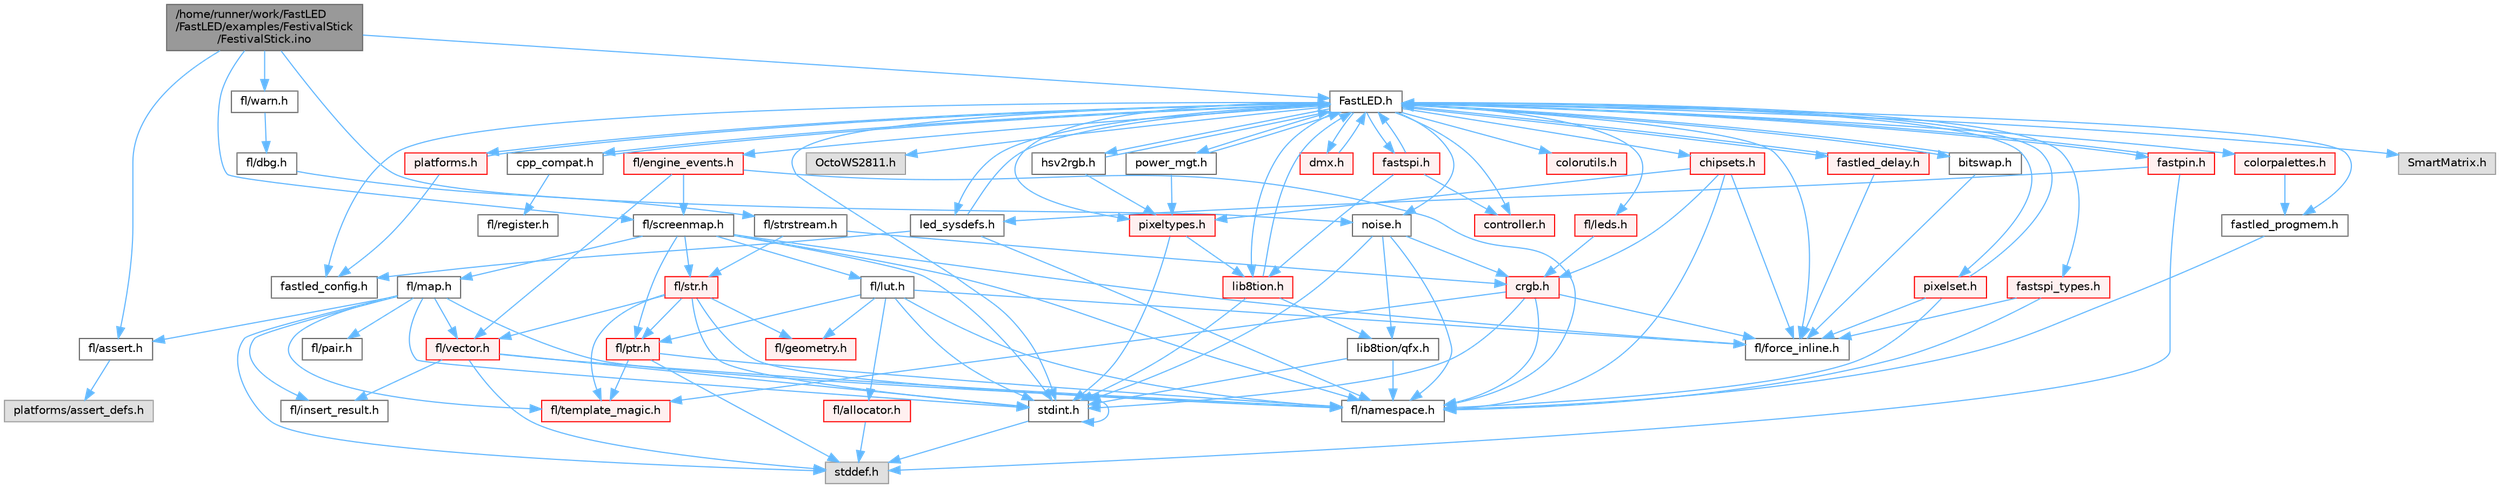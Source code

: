 digraph "/home/runner/work/FastLED/FastLED/examples/FestivalStick/FestivalStick.ino"
{
 // INTERACTIVE_SVG=YES
 // LATEX_PDF_SIZE
  bgcolor="transparent";
  edge [fontname=Helvetica,fontsize=10,labelfontname=Helvetica,labelfontsize=10];
  node [fontname=Helvetica,fontsize=10,shape=box,height=0.2,width=0.4];
  Node1 [id="Node000001",label="/home/runner/work/FastLED\l/FastLED/examples/FestivalStick\l/FestivalStick.ino",height=0.2,width=0.4,color="gray40", fillcolor="grey60", style="filled", fontcolor="black",tooltip=" "];
  Node1 -> Node2 [id="edge1_Node000001_Node000002",color="steelblue1",style="solid",tooltip=" "];
  Node2 [id="Node000002",label="fl/assert.h",height=0.2,width=0.4,color="grey40", fillcolor="white", style="filled",URL="$dc/da7/assert_8h.html",tooltip=" "];
  Node2 -> Node3 [id="edge2_Node000002_Node000003",color="steelblue1",style="solid",tooltip=" "];
  Node3 [id="Node000003",label="platforms/assert_defs.h",height=0.2,width=0.4,color="grey60", fillcolor="#E0E0E0", style="filled",tooltip=" "];
  Node1 -> Node4 [id="edge3_Node000001_Node000004",color="steelblue1",style="solid",tooltip=" "];
  Node4 [id="Node000004",label="fl/screenmap.h",height=0.2,width=0.4,color="grey40", fillcolor="white", style="filled",URL="$d7/d97/screenmap_8h.html",tooltip=" "];
  Node4 -> Node5 [id="edge4_Node000004_Node000005",color="steelblue1",style="solid",tooltip=" "];
  Node5 [id="Node000005",label="stdint.h",height=0.2,width=0.4,color="grey40", fillcolor="white", style="filled",URL="$df/dd8/stdint_8h.html",tooltip=" "];
  Node5 -> Node6 [id="edge5_Node000005_Node000006",color="steelblue1",style="solid",tooltip=" "];
  Node6 [id="Node000006",label="stddef.h",height=0.2,width=0.4,color="grey60", fillcolor="#E0E0E0", style="filled",tooltip=" "];
  Node5 -> Node5 [id="edge6_Node000005_Node000005",color="steelblue1",style="solid",tooltip=" "];
  Node4 -> Node7 [id="edge7_Node000004_Node000007",color="steelblue1",style="solid",tooltip=" "];
  Node7 [id="Node000007",label="fl/force_inline.h",height=0.2,width=0.4,color="grey40", fillcolor="white", style="filled",URL="$d4/d64/force__inline_8h.html",tooltip=" "];
  Node4 -> Node8 [id="edge8_Node000004_Node000008",color="steelblue1",style="solid",tooltip=" "];
  Node8 [id="Node000008",label="fl/lut.h",height=0.2,width=0.4,color="grey40", fillcolor="white", style="filled",URL="$db/d54/lut_8h.html",tooltip=" "];
  Node8 -> Node9 [id="edge9_Node000008_Node000009",color="steelblue1",style="solid",tooltip=" "];
  Node9 [id="Node000009",label="fl/allocator.h",height=0.2,width=0.4,color="red", fillcolor="#FFF0F0", style="filled",URL="$da/da9/allocator_8h.html",tooltip=" "];
  Node9 -> Node6 [id="edge10_Node000009_Node000006",color="steelblue1",style="solid",tooltip=" "];
  Node8 -> Node7 [id="edge11_Node000008_Node000007",color="steelblue1",style="solid",tooltip=" "];
  Node8 -> Node18 [id="edge12_Node000008_Node000018",color="steelblue1",style="solid",tooltip=" "];
  Node18 [id="Node000018",label="fl/ptr.h",height=0.2,width=0.4,color="red", fillcolor="#FFF0F0", style="filled",URL="$dd/d98/ptr_8h.html",tooltip=" "];
  Node18 -> Node6 [id="edge13_Node000018_Node000006",color="steelblue1",style="solid",tooltip=" "];
  Node18 -> Node17 [id="edge14_Node000018_Node000017",color="steelblue1",style="solid",tooltip=" "];
  Node17 [id="Node000017",label="fl/namespace.h",height=0.2,width=0.4,color="grey40", fillcolor="white", style="filled",URL="$df/d2a/namespace_8h.html",tooltip="Implements the FastLED namespace macros."];
  Node18 -> Node20 [id="edge15_Node000018_Node000020",color="steelblue1",style="solid",tooltip=" "];
  Node20 [id="Node000020",label="fl/template_magic.h",height=0.2,width=0.4,color="red", fillcolor="#FFF0F0", style="filled",URL="$d8/d0c/template__magic_8h.html",tooltip=" "];
  Node8 -> Node5 [id="edge16_Node000008_Node000005",color="steelblue1",style="solid",tooltip=" "];
  Node8 -> Node12 [id="edge17_Node000008_Node000012",color="steelblue1",style="solid",tooltip=" "];
  Node12 [id="Node000012",label="fl/geometry.h",height=0.2,width=0.4,color="red", fillcolor="#FFF0F0", style="filled",URL="$d4/d67/geometry_8h.html",tooltip=" "];
  Node8 -> Node17 [id="edge18_Node000008_Node000017",color="steelblue1",style="solid",tooltip=" "];
  Node4 -> Node18 [id="edge19_Node000004_Node000018",color="steelblue1",style="solid",tooltip=" "];
  Node4 -> Node26 [id="edge20_Node000004_Node000026",color="steelblue1",style="solid",tooltip=" "];
  Node26 [id="Node000026",label="fl/map.h",height=0.2,width=0.4,color="grey40", fillcolor="white", style="filled",URL="$dc/db7/map_8h.html",tooltip=" "];
  Node26 -> Node6 [id="edge21_Node000026_Node000006",color="steelblue1",style="solid",tooltip=" "];
  Node26 -> Node5 [id="edge22_Node000026_Node000005",color="steelblue1",style="solid",tooltip=" "];
  Node26 -> Node2 [id="edge23_Node000026_Node000002",color="steelblue1",style="solid",tooltip=" "];
  Node26 -> Node24 [id="edge24_Node000026_Node000024",color="steelblue1",style="solid",tooltip=" "];
  Node24 [id="Node000024",label="fl/insert_result.h",height=0.2,width=0.4,color="grey40", fillcolor="white", style="filled",URL="$d1/d22/insert__result_8h.html",tooltip=" "];
  Node26 -> Node17 [id="edge25_Node000026_Node000017",color="steelblue1",style="solid",tooltip=" "];
  Node26 -> Node27 [id="edge26_Node000026_Node000027",color="steelblue1",style="solid",tooltip=" "];
  Node27 [id="Node000027",label="fl/pair.h",height=0.2,width=0.4,color="grey40", fillcolor="white", style="filled",URL="$d3/d41/pair_8h.html",tooltip=" "];
  Node26 -> Node20 [id="edge27_Node000026_Node000020",color="steelblue1",style="solid",tooltip=" "];
  Node26 -> Node22 [id="edge28_Node000026_Node000022",color="steelblue1",style="solid",tooltip=" "];
  Node22 [id="Node000022",label="fl/vector.h",height=0.2,width=0.4,color="red", fillcolor="#FFF0F0", style="filled",URL="$d6/d68/vector_8h.html",tooltip=" "];
  Node22 -> Node6 [id="edge29_Node000022_Node000006",color="steelblue1",style="solid",tooltip=" "];
  Node22 -> Node5 [id="edge30_Node000022_Node000005",color="steelblue1",style="solid",tooltip=" "];
  Node22 -> Node24 [id="edge31_Node000022_Node000024",color="steelblue1",style="solid",tooltip=" "];
  Node22 -> Node17 [id="edge32_Node000022_Node000017",color="steelblue1",style="solid",tooltip=" "];
  Node4 -> Node17 [id="edge33_Node000004_Node000017",color="steelblue1",style="solid",tooltip=" "];
  Node4 -> Node11 [id="edge34_Node000004_Node000011",color="steelblue1",style="solid",tooltip=" "];
  Node11 [id="Node000011",label="fl/str.h",height=0.2,width=0.4,color="red", fillcolor="#FFF0F0", style="filled",URL="$d1/d93/str_8h.html",tooltip=" "];
  Node11 -> Node5 [id="edge35_Node000011_Node000005",color="steelblue1",style="solid",tooltip=" "];
  Node11 -> Node12 [id="edge36_Node000011_Node000012",color="steelblue1",style="solid",tooltip=" "];
  Node11 -> Node17 [id="edge37_Node000011_Node000017",color="steelblue1",style="solid",tooltip=" "];
  Node11 -> Node18 [id="edge38_Node000011_Node000018",color="steelblue1",style="solid",tooltip=" "];
  Node11 -> Node20 [id="edge39_Node000011_Node000020",color="steelblue1",style="solid",tooltip=" "];
  Node11 -> Node22 [id="edge40_Node000011_Node000022",color="steelblue1",style="solid",tooltip=" "];
  Node1 -> Node28 [id="edge41_Node000001_Node000028",color="steelblue1",style="solid",tooltip=" "];
  Node28 [id="Node000028",label="fl/warn.h",height=0.2,width=0.4,color="grey40", fillcolor="white", style="filled",URL="$de/d77/warn_8h.html",tooltip=" "];
  Node28 -> Node29 [id="edge42_Node000028_Node000029",color="steelblue1",style="solid",tooltip=" "];
  Node29 [id="Node000029",label="fl/dbg.h",height=0.2,width=0.4,color="grey40", fillcolor="white", style="filled",URL="$d6/d01/dbg_8h.html",tooltip=" "];
  Node29 -> Node30 [id="edge43_Node000029_Node000030",color="steelblue1",style="solid",tooltip=" "];
  Node30 [id="Node000030",label="fl/strstream.h",height=0.2,width=0.4,color="grey40", fillcolor="white", style="filled",URL="$d8/d00/strstream_8h.html",tooltip=" "];
  Node30 -> Node31 [id="edge44_Node000030_Node000031",color="steelblue1",style="solid",tooltip=" "];
  Node31 [id="Node000031",label="crgb.h",height=0.2,width=0.4,color="red", fillcolor="#FFF0F0", style="filled",URL="$db/dd1/crgb_8h.html",tooltip="Defines the red, green, and blue (RGB) pixel struct."];
  Node31 -> Node5 [id="edge45_Node000031_Node000005",color="steelblue1",style="solid",tooltip=" "];
  Node31 -> Node17 [id="edge46_Node000031_Node000017",color="steelblue1",style="solid",tooltip=" "];
  Node31 -> Node7 [id="edge47_Node000031_Node000007",color="steelblue1",style="solid",tooltip=" "];
  Node31 -> Node20 [id="edge48_Node000031_Node000020",color="steelblue1",style="solid",tooltip=" "];
  Node30 -> Node11 [id="edge49_Node000030_Node000011",color="steelblue1",style="solid",tooltip=" "];
  Node1 -> Node35 [id="edge50_Node000001_Node000035",color="steelblue1",style="solid",tooltip=" "];
  Node35 [id="Node000035",label="noise.h",height=0.2,width=0.4,color="grey40", fillcolor="white", style="filled",URL="$d1/d31/noise_8h.html",tooltip="Functions to generate and fill arrays with noise."];
  Node35 -> Node5 [id="edge51_Node000035_Node000005",color="steelblue1",style="solid",tooltip=" "];
  Node35 -> Node31 [id="edge52_Node000035_Node000031",color="steelblue1",style="solid",tooltip=" "];
  Node35 -> Node17 [id="edge53_Node000035_Node000017",color="steelblue1",style="solid",tooltip=" "];
  Node35 -> Node36 [id="edge54_Node000035_Node000036",color="steelblue1",style="solid",tooltip=" "];
  Node36 [id="Node000036",label="lib8tion/qfx.h",height=0.2,width=0.4,color="grey40", fillcolor="white", style="filled",URL="$d2/d19/qfx_8h.html",tooltip=" "];
  Node36 -> Node5 [id="edge55_Node000036_Node000005",color="steelblue1",style="solid",tooltip=" "];
  Node36 -> Node17 [id="edge56_Node000036_Node000017",color="steelblue1",style="solid",tooltip=" "];
  Node1 -> Node37 [id="edge57_Node000001_Node000037",color="steelblue1",style="solid",tooltip=" "];
  Node37 [id="Node000037",label="FastLED.h",height=0.2,width=0.4,color="grey40", fillcolor="white", style="filled",URL="$db/d97/_fast_l_e_d_8h.html",tooltip="central include file for FastLED, defines the CFastLED class/object"];
  Node37 -> Node5 [id="edge58_Node000037_Node000005",color="steelblue1",style="solid",tooltip=" "];
  Node37 -> Node38 [id="edge59_Node000037_Node000038",color="steelblue1",style="solid",tooltip=" "];
  Node38 [id="Node000038",label="SmartMatrix.h",height=0.2,width=0.4,color="grey60", fillcolor="#E0E0E0", style="filled",tooltip=" "];
  Node37 -> Node39 [id="edge60_Node000037_Node000039",color="steelblue1",style="solid",tooltip=" "];
  Node39 [id="Node000039",label="OctoWS2811.h",height=0.2,width=0.4,color="grey60", fillcolor="#E0E0E0", style="filled",tooltip=" "];
  Node37 -> Node7 [id="edge61_Node000037_Node000007",color="steelblue1",style="solid",tooltip=" "];
  Node37 -> Node40 [id="edge62_Node000037_Node000040",color="steelblue1",style="solid",tooltip=" "];
  Node40 [id="Node000040",label="cpp_compat.h",height=0.2,width=0.4,color="grey40", fillcolor="white", style="filled",URL="$d9/d13/cpp__compat_8h.html",tooltip="Compatibility functions based on C++ version."];
  Node40 -> Node37 [id="edge63_Node000040_Node000037",color="steelblue1",style="solid",tooltip=" "];
  Node40 -> Node41 [id="edge64_Node000040_Node000041",color="steelblue1",style="solid",tooltip=" "];
  Node41 [id="Node000041",label="fl/register.h",height=0.2,width=0.4,color="grey40", fillcolor="white", style="filled",URL="$df/d80/register_8h.html",tooltip=" "];
  Node37 -> Node42 [id="edge65_Node000037_Node000042",color="steelblue1",style="solid",tooltip=" "];
  Node42 [id="Node000042",label="fastled_config.h",height=0.2,width=0.4,color="grey40", fillcolor="white", style="filled",URL="$d5/d11/fastled__config_8h.html",tooltip="Contains definitions that can be used to configure FastLED at compile time."];
  Node37 -> Node43 [id="edge66_Node000037_Node000043",color="steelblue1",style="solid",tooltip=" "];
  Node43 [id="Node000043",label="led_sysdefs.h",height=0.2,width=0.4,color="grey40", fillcolor="white", style="filled",URL="$d9/d3e/led__sysdefs_8h.html",tooltip="Determines which platform system definitions to include."];
  Node43 -> Node37 [id="edge67_Node000043_Node000037",color="steelblue1",style="solid",tooltip=" "];
  Node43 -> Node42 [id="edge68_Node000043_Node000042",color="steelblue1",style="solid",tooltip=" "];
  Node43 -> Node17 [id="edge69_Node000043_Node000017",color="steelblue1",style="solid",tooltip=" "];
  Node37 -> Node44 [id="edge70_Node000037_Node000044",color="steelblue1",style="solid",tooltip=" "];
  Node44 [id="Node000044",label="fastled_delay.h",height=0.2,width=0.4,color="red", fillcolor="#FFF0F0", style="filled",URL="$d0/da8/fastled__delay_8h.html",tooltip="Utility functions and classes for managing delay cycles."];
  Node44 -> Node37 [id="edge71_Node000044_Node000037",color="steelblue1",style="solid",tooltip=" "];
  Node44 -> Node7 [id="edge72_Node000044_Node000007",color="steelblue1",style="solid",tooltip=" "];
  Node37 -> Node46 [id="edge73_Node000037_Node000046",color="steelblue1",style="solid",tooltip=" "];
  Node46 [id="Node000046",label="bitswap.h",height=0.2,width=0.4,color="grey40", fillcolor="white", style="filled",URL="$de/ded/bitswap_8h.html",tooltip="Functions for doing a rotation of bits/bytes used by parallel output."];
  Node46 -> Node37 [id="edge74_Node000046_Node000037",color="steelblue1",style="solid",tooltip=" "];
  Node46 -> Node7 [id="edge75_Node000046_Node000007",color="steelblue1",style="solid",tooltip=" "];
  Node37 -> Node47 [id="edge76_Node000037_Node000047",color="steelblue1",style="solid",tooltip=" "];
  Node47 [id="Node000047",label="controller.h",height=0.2,width=0.4,color="red", fillcolor="#FFF0F0", style="filled",URL="$d2/dd9/controller_8h.html",tooltip="deprecated: base definitions used by led controllers for writing out led data"];
  Node37 -> Node72 [id="edge77_Node000037_Node000072",color="steelblue1",style="solid",tooltip=" "];
  Node72 [id="Node000072",label="fastpin.h",height=0.2,width=0.4,color="red", fillcolor="#FFF0F0", style="filled",URL="$db/d65/fastpin_8h.html",tooltip="Class base definitions for defining fast pin access."];
  Node72 -> Node37 [id="edge78_Node000072_Node000037",color="steelblue1",style="solid",tooltip=" "];
  Node72 -> Node43 [id="edge79_Node000072_Node000043",color="steelblue1",style="solid",tooltip=" "];
  Node72 -> Node6 [id="edge80_Node000072_Node000006",color="steelblue1",style="solid",tooltip=" "];
  Node37 -> Node73 [id="edge81_Node000037_Node000073",color="steelblue1",style="solid",tooltip=" "];
  Node73 [id="Node000073",label="fastspi_types.h",height=0.2,width=0.4,color="red", fillcolor="#FFF0F0", style="filled",URL="$d2/ddb/fastspi__types_8h.html",tooltip="Data types and constants used by SPI interfaces."];
  Node73 -> Node7 [id="edge82_Node000073_Node000007",color="steelblue1",style="solid",tooltip=" "];
  Node73 -> Node17 [id="edge83_Node000073_Node000017",color="steelblue1",style="solid",tooltip=" "];
  Node37 -> Node74 [id="edge84_Node000037_Node000074",color="steelblue1",style="solid",tooltip=" "];
  Node74 [id="Node000074",label="dmx.h",height=0.2,width=0.4,color="red", fillcolor="#FFF0F0", style="filled",URL="$d3/de1/dmx_8h.html",tooltip="Defines the DMX512-based LED controllers."];
  Node74 -> Node37 [id="edge85_Node000074_Node000037",color="steelblue1",style="solid",tooltip=" "];
  Node37 -> Node77 [id="edge86_Node000037_Node000077",color="steelblue1",style="solid",tooltip=" "];
  Node77 [id="Node000077",label="platforms.h",height=0.2,width=0.4,color="red", fillcolor="#FFF0F0", style="filled",URL="$da/dc9/platforms_8h.html",tooltip="Determines which platforms headers to include."];
  Node77 -> Node37 [id="edge87_Node000077_Node000037",color="steelblue1",style="solid",tooltip=" "];
  Node77 -> Node42 [id="edge88_Node000077_Node000042",color="steelblue1",style="solid",tooltip=" "];
  Node37 -> Node79 [id="edge89_Node000037_Node000079",color="steelblue1",style="solid",tooltip=" "];
  Node79 [id="Node000079",label="fastled_progmem.h",height=0.2,width=0.4,color="grey40", fillcolor="white", style="filled",URL="$df/dab/fastled__progmem_8h.html",tooltip="Wrapper definitions to allow seamless use of PROGMEM in environments that have it."];
  Node79 -> Node17 [id="edge90_Node000079_Node000017",color="steelblue1",style="solid",tooltip=" "];
  Node37 -> Node50 [id="edge91_Node000037_Node000050",color="steelblue1",style="solid",tooltip=" "];
  Node50 [id="Node000050",label="lib8tion.h",height=0.2,width=0.4,color="red", fillcolor="#FFF0F0", style="filled",URL="$df/da5/lib8tion_8h.html",tooltip="Fast, efficient 8-bit math functions specifically designed for high-performance LED programming."];
  Node50 -> Node37 [id="edge92_Node000050_Node000037",color="steelblue1",style="solid",tooltip=" "];
  Node50 -> Node5 [id="edge93_Node000050_Node000005",color="steelblue1",style="solid",tooltip=" "];
  Node50 -> Node36 [id="edge94_Node000050_Node000036",color="steelblue1",style="solid",tooltip=" "];
  Node37 -> Node49 [id="edge95_Node000037_Node000049",color="steelblue1",style="solid",tooltip=" "];
  Node49 [id="Node000049",label="pixeltypes.h",height=0.2,width=0.4,color="red", fillcolor="#FFF0F0", style="filled",URL="$d2/dba/pixeltypes_8h.html",tooltip="Includes defintions for RGB and HSV pixels."];
  Node49 -> Node5 [id="edge96_Node000049_Node000005",color="steelblue1",style="solid",tooltip=" "];
  Node49 -> Node50 [id="edge97_Node000049_Node000050",color="steelblue1",style="solid",tooltip=" "];
  Node37 -> Node80 [id="edge98_Node000037_Node000080",color="steelblue1",style="solid",tooltip=" "];
  Node80 [id="Node000080",label="hsv2rgb.h",height=0.2,width=0.4,color="grey40", fillcolor="white", style="filled",URL="$de/d9a/hsv2rgb_8h.html",tooltip="Functions to convert from the HSV colorspace to the RGB colorspace."];
  Node80 -> Node37 [id="edge99_Node000080_Node000037",color="steelblue1",style="solid",tooltip=" "];
  Node80 -> Node49 [id="edge100_Node000080_Node000049",color="steelblue1",style="solid",tooltip=" "];
  Node37 -> Node81 [id="edge101_Node000037_Node000081",color="steelblue1",style="solid",tooltip=" "];
  Node81 [id="Node000081",label="colorutils.h",height=0.2,width=0.4,color="red", fillcolor="#FFF0F0", style="filled",URL="$d1/dfb/colorutils_8h.html",tooltip=" "];
  Node37 -> Node87 [id="edge102_Node000037_Node000087",color="steelblue1",style="solid",tooltip=" "];
  Node87 [id="Node000087",label="pixelset.h",height=0.2,width=0.4,color="red", fillcolor="#FFF0F0", style="filled",URL="$d4/d46/pixelset_8h.html",tooltip="Declares classes for managing logical groups of LEDs."];
  Node87 -> Node7 [id="edge103_Node000087_Node000007",color="steelblue1",style="solid",tooltip=" "];
  Node87 -> Node17 [id="edge104_Node000087_Node000017",color="steelblue1",style="solid",tooltip=" "];
  Node87 -> Node37 [id="edge105_Node000087_Node000037",color="steelblue1",style="solid",tooltip=" "];
  Node37 -> Node89 [id="edge106_Node000037_Node000089",color="steelblue1",style="solid",tooltip=" "];
  Node89 [id="Node000089",label="colorpalettes.h",height=0.2,width=0.4,color="red", fillcolor="#FFF0F0", style="filled",URL="$dc/dcc/colorpalettes_8h.html",tooltip="Declarations for the predefined color palettes supplied by FastLED."];
  Node89 -> Node79 [id="edge107_Node000089_Node000079",color="steelblue1",style="solid",tooltip=" "];
  Node37 -> Node35 [id="edge108_Node000037_Node000035",color="steelblue1",style="solid",tooltip=" "];
  Node37 -> Node90 [id="edge109_Node000037_Node000090",color="steelblue1",style="solid",tooltip=" "];
  Node90 [id="Node000090",label="power_mgt.h",height=0.2,width=0.4,color="grey40", fillcolor="white", style="filled",URL="$dc/d5b/power__mgt_8h.html",tooltip="Functions to limit the power used by FastLED."];
  Node90 -> Node37 [id="edge110_Node000090_Node000037",color="steelblue1",style="solid",tooltip=" "];
  Node90 -> Node49 [id="edge111_Node000090_Node000049",color="steelblue1",style="solid",tooltip=" "];
  Node37 -> Node91 [id="edge112_Node000037_Node000091",color="steelblue1",style="solid",tooltip=" "];
  Node91 [id="Node000091",label="fastspi.h",height=0.2,width=0.4,color="red", fillcolor="#FFF0F0", style="filled",URL="$d6/ddc/fastspi_8h.html",tooltip="Serial peripheral interface (SPI) definitions per platform."];
  Node91 -> Node37 [id="edge113_Node000091_Node000037",color="steelblue1",style="solid",tooltip=" "];
  Node91 -> Node47 [id="edge114_Node000091_Node000047",color="steelblue1",style="solid",tooltip=" "];
  Node91 -> Node50 [id="edge115_Node000091_Node000050",color="steelblue1",style="solid",tooltip=" "];
  Node37 -> Node93 [id="edge116_Node000037_Node000093",color="steelblue1",style="solid",tooltip=" "];
  Node93 [id="Node000093",label="chipsets.h",height=0.2,width=0.4,color="red", fillcolor="#FFF0F0", style="filled",URL="$db/d66/chipsets_8h.html",tooltip="Contains the bulk of the definitions for the various LED chipsets supported."];
  Node93 -> Node49 [id="edge117_Node000093_Node000049",color="steelblue1",style="solid",tooltip=" "];
  Node93 -> Node7 [id="edge118_Node000093_Node000007",color="steelblue1",style="solid",tooltip=" "];
  Node93 -> Node31 [id="edge119_Node000093_Node000031",color="steelblue1",style="solid",tooltip=" "];
  Node93 -> Node17 [id="edge120_Node000093_Node000017",color="steelblue1",style="solid",tooltip=" "];
  Node37 -> Node67 [id="edge121_Node000037_Node000067",color="steelblue1",style="solid",tooltip=" "];
  Node67 [id="Node000067",label="fl/engine_events.h",height=0.2,width=0.4,color="red", fillcolor="#FFF0F0", style="filled",URL="$db/dc0/engine__events_8h.html",tooltip=" "];
  Node67 -> Node17 [id="edge122_Node000067_Node000017",color="steelblue1",style="solid",tooltip=" "];
  Node67 -> Node4 [id="edge123_Node000067_Node000004",color="steelblue1",style="solid",tooltip=" "];
  Node67 -> Node22 [id="edge124_Node000067_Node000022",color="steelblue1",style="solid",tooltip=" "];
  Node37 -> Node94 [id="edge125_Node000037_Node000094",color="steelblue1",style="solid",tooltip=" "];
  Node94 [id="Node000094",label="fl/leds.h",height=0.2,width=0.4,color="red", fillcolor="#FFF0F0", style="filled",URL="$da/d78/leds_8h.html",tooltip=" "];
  Node94 -> Node31 [id="edge126_Node000094_Node000031",color="steelblue1",style="solid",tooltip=" "];
}
